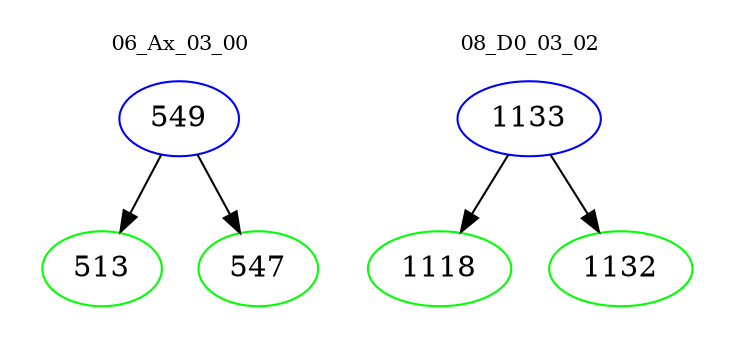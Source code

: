 digraph{
subgraph cluster_0 {
color = white
label = "06_Ax_03_00";
fontsize=10;
T0_549 [label="549", color="blue"]
T0_549 -> T0_513 [color="black"]
T0_513 [label="513", color="green"]
T0_549 -> T0_547 [color="black"]
T0_547 [label="547", color="green"]
}
subgraph cluster_1 {
color = white
label = "08_D0_03_02";
fontsize=10;
T1_1133 [label="1133", color="blue"]
T1_1133 -> T1_1118 [color="black"]
T1_1118 [label="1118", color="green"]
T1_1133 -> T1_1132 [color="black"]
T1_1132 [label="1132", color="green"]
}
}
